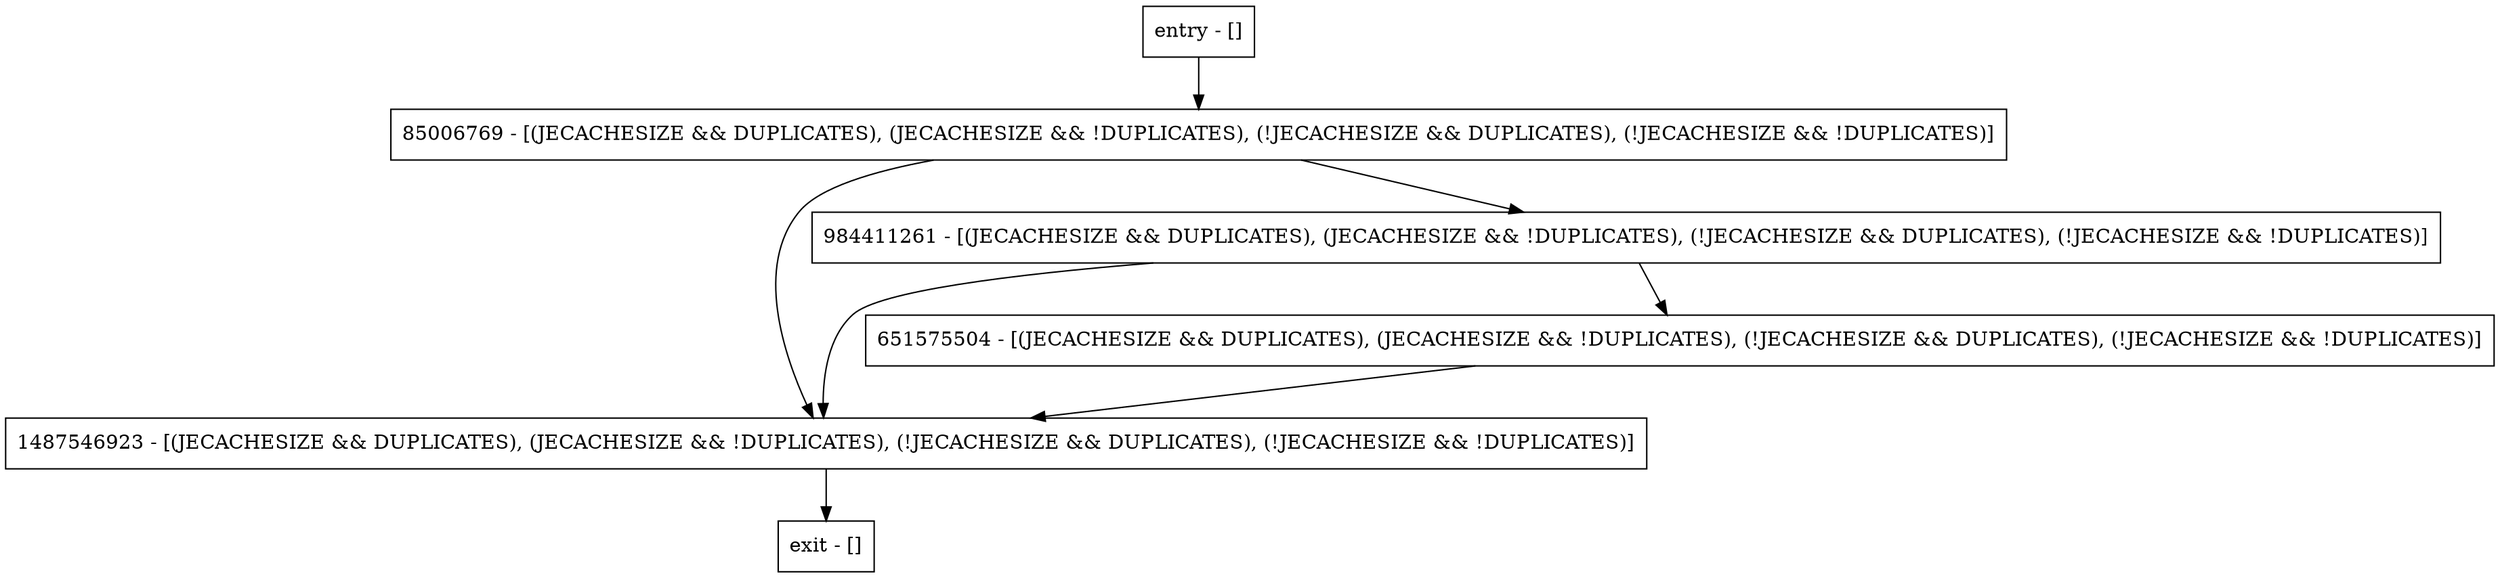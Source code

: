 digraph checkReplicaWrite {
node [shape=record];
entry [label="entry - []"];
exit [label="exit - []"];
1487546923 [label="1487546923 - [(JECACHESIZE && DUPLICATES), (JECACHESIZE && !DUPLICATES), (!JECACHESIZE && DUPLICATES), (!JECACHESIZE && !DUPLICATES)]"];
85006769 [label="85006769 - [(JECACHESIZE && DUPLICATES), (JECACHESIZE && !DUPLICATES), (!JECACHESIZE && DUPLICATES), (!JECACHESIZE && !DUPLICATES)]"];
984411261 [label="984411261 - [(JECACHESIZE && DUPLICATES), (JECACHESIZE && !DUPLICATES), (!JECACHESIZE && DUPLICATES), (!JECACHESIZE && !DUPLICATES)]"];
651575504 [label="651575504 - [(JECACHESIZE && DUPLICATES), (JECACHESIZE && !DUPLICATES), (!JECACHESIZE && DUPLICATES), (!JECACHESIZE && !DUPLICATES)]"];
entry;
exit;
entry -> 85006769;
1487546923 -> exit;
85006769 -> 1487546923;
85006769 -> 984411261;
984411261 -> 1487546923;
984411261 -> 651575504;
651575504 -> 1487546923;
}
